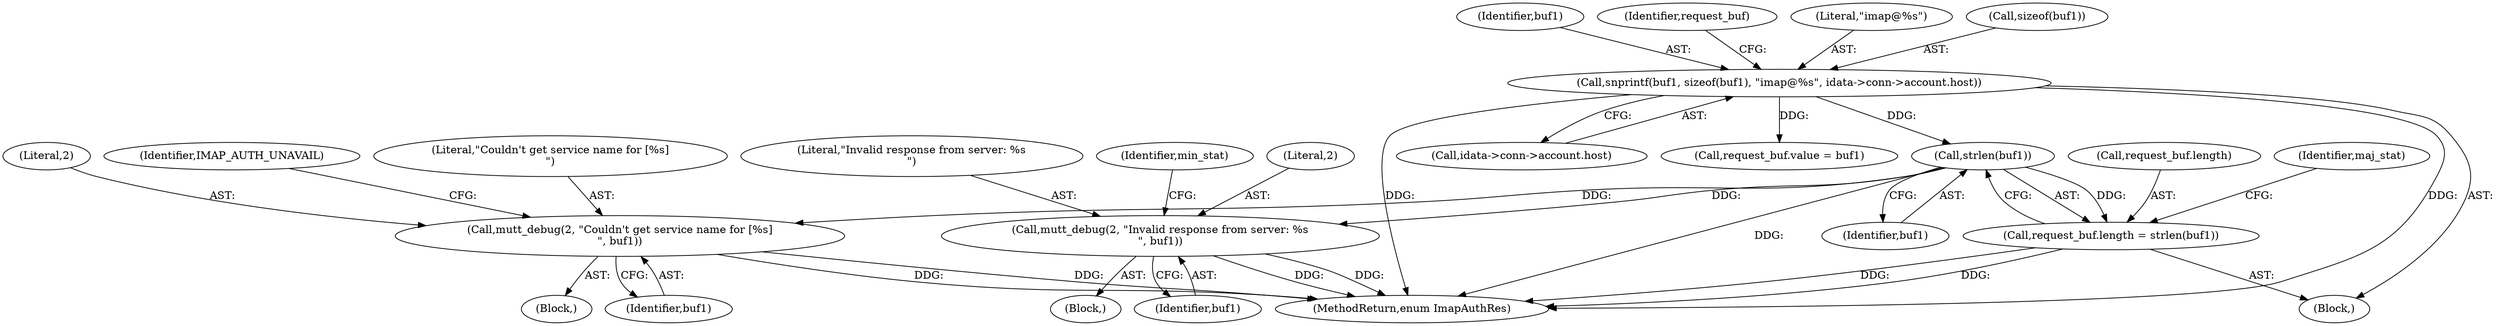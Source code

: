 digraph "0_neomutt_6f163e07ae68654d7ac5268cbb7565f6df79ad85_0@API" {
"1000178" [label="(Call,strlen(buf1))"];
"1000157" [label="(Call,snprintf(buf1, sizeof(buf1), \"imap@%s\", idata->conn->account.host))"];
"1000174" [label="(Call,request_buf.length = strlen(buf1))"];
"1000195" [label="(Call,mutt_debug(2, \"Couldn't get service name for [%s]\n\", buf1))"];
"1000299" [label="(Call,mutt_debug(2, \"Invalid response from server: %s\n\", buf1))"];
"1000301" [label="(Literal,\"Invalid response from server: %s\n\")"];
"1000195" [label="(Call,mutt_debug(2, \"Couldn't get service name for [%s]\n\", buf1))"];
"1000157" [label="(Call,snprintf(buf1, sizeof(buf1), \"imap@%s\", idata->conn->account.host))"];
"1000179" [label="(Identifier,buf1)"];
"1000158" [label="(Identifier,buf1)"];
"1000305" [label="(Identifier,min_stat)"];
"1000178" [label="(Call,strlen(buf1))"];
"1000299" [label="(Call,mutt_debug(2, \"Invalid response from server: %s\n\", buf1))"];
"1000298" [label="(Block,)"];
"1000162" [label="(Call,idata->conn->account.host)"];
"1000171" [label="(Identifier,request_buf)"];
"1000196" [label="(Literal,2)"];
"1000169" [label="(Call,request_buf.value = buf1)"];
"1000194" [label="(Block,)"];
"1000175" [label="(Call,request_buf.length)"];
"1000198" [label="(Identifier,buf1)"];
"1000161" [label="(Literal,\"imap@%s\")"];
"1000200" [label="(Identifier,IMAP_AUTH_UNAVAIL)"];
"1000174" [label="(Call,request_buf.length = strlen(buf1))"];
"1000197" [label="(Literal,\"Couldn't get service name for [%s]\n\")"];
"1000181" [label="(Identifier,maj_stat)"];
"1000120" [label="(Block,)"];
"1000159" [label="(Call,sizeof(buf1))"];
"1000302" [label="(Identifier,buf1)"];
"1000300" [label="(Literal,2)"];
"1000786" [label="(MethodReturn,enum ImapAuthRes)"];
"1000178" -> "1000174"  [label="AST: "];
"1000178" -> "1000179"  [label="CFG: "];
"1000179" -> "1000178"  [label="AST: "];
"1000174" -> "1000178"  [label="CFG: "];
"1000178" -> "1000786"  [label="DDG: "];
"1000178" -> "1000174"  [label="DDG: "];
"1000157" -> "1000178"  [label="DDG: "];
"1000178" -> "1000195"  [label="DDG: "];
"1000178" -> "1000299"  [label="DDG: "];
"1000157" -> "1000120"  [label="AST: "];
"1000157" -> "1000162"  [label="CFG: "];
"1000158" -> "1000157"  [label="AST: "];
"1000159" -> "1000157"  [label="AST: "];
"1000161" -> "1000157"  [label="AST: "];
"1000162" -> "1000157"  [label="AST: "];
"1000171" -> "1000157"  [label="CFG: "];
"1000157" -> "1000786"  [label="DDG: "];
"1000157" -> "1000786"  [label="DDG: "];
"1000157" -> "1000169"  [label="DDG: "];
"1000174" -> "1000120"  [label="AST: "];
"1000175" -> "1000174"  [label="AST: "];
"1000181" -> "1000174"  [label="CFG: "];
"1000174" -> "1000786"  [label="DDG: "];
"1000174" -> "1000786"  [label="DDG: "];
"1000195" -> "1000194"  [label="AST: "];
"1000195" -> "1000198"  [label="CFG: "];
"1000196" -> "1000195"  [label="AST: "];
"1000197" -> "1000195"  [label="AST: "];
"1000198" -> "1000195"  [label="AST: "];
"1000200" -> "1000195"  [label="CFG: "];
"1000195" -> "1000786"  [label="DDG: "];
"1000195" -> "1000786"  [label="DDG: "];
"1000299" -> "1000298"  [label="AST: "];
"1000299" -> "1000302"  [label="CFG: "];
"1000300" -> "1000299"  [label="AST: "];
"1000301" -> "1000299"  [label="AST: "];
"1000302" -> "1000299"  [label="AST: "];
"1000305" -> "1000299"  [label="CFG: "];
"1000299" -> "1000786"  [label="DDG: "];
"1000299" -> "1000786"  [label="DDG: "];
}
